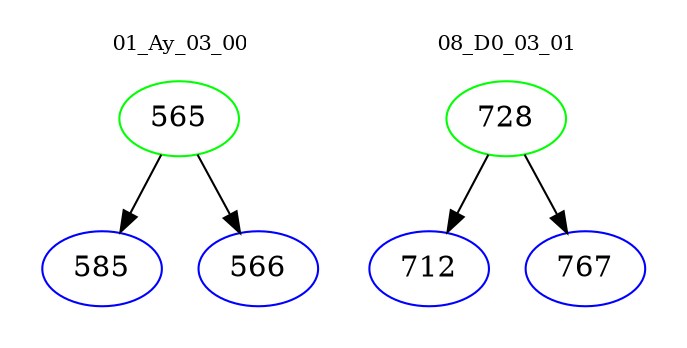 digraph{
subgraph cluster_0 {
color = white
label = "01_Ay_03_00";
fontsize=10;
T0_565 [label="565", color="green"]
T0_565 -> T0_585 [color="black"]
T0_585 [label="585", color="blue"]
T0_565 -> T0_566 [color="black"]
T0_566 [label="566", color="blue"]
}
subgraph cluster_1 {
color = white
label = "08_D0_03_01";
fontsize=10;
T1_728 [label="728", color="green"]
T1_728 -> T1_712 [color="black"]
T1_712 [label="712", color="blue"]
T1_728 -> T1_767 [color="black"]
T1_767 [label="767", color="blue"]
}
}
